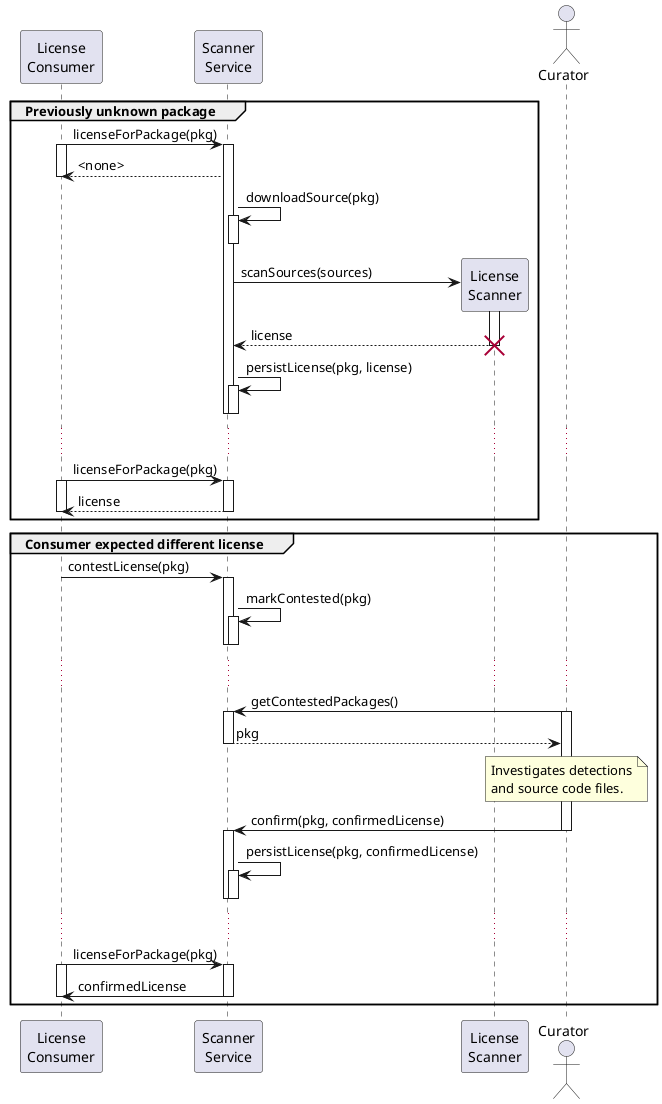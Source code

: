 @startuml

participant "License\nConsumer" as Consumer
participant "Scanner\nService" as Service
participant "License\nScanner" as Scanner
actor Curator

group Previously unknown package
    Consumer -> Service: licenseForPackage(pkg)
        activate Consumer
        activate Service
        Service --> Consumer: <none>
        deactivate Consumer

        Service -> Service: downloadSource(pkg)
        activate Service
        deactivate Service
        Service -> Scanner **: scanSources(sources)
        activate Scanner
        return license
        destroy Scanner

        Service -> Service: persistLicense(pkg, license)
        activate Service
        deactivate Service
    deactivate Service
    ...
    Consumer -> Service: licenseForPackage(pkg)
        activate Consumer
        activate Service
        return license
    deactivate Consumer
end group

group Consumer expected different license
    Consumer -> Service: contestLicense(pkg)
    deactivate Consumer
    activate Service
    Service -> Service: markContested(pkg)
    activate Service
    deactivate Service
    deactivate Service
    ...
    Curator -> Service: getContestedPackages()
    activate Curator
    activate Service
    Service --> Curator: pkg
    deactivate Service
    note over Curator
        Investigates detections
        and source code files.
    end note
    Curator -> Service: confirm(pkg, confirmedLicense)
    deactivate Curator
    activate Service
    Service -> Service: persistLicense(pkg, confirmedLicense)
    activate Service
    deactivate Service
    deactivate Service
    ...
    Consumer -> Service: licenseForPackage(pkg)
        activate Consumer
        activate Service
        Service -> Consumer: confirmedLicense
        deactivate Service
    deactivate Consumer
end group

@enduml
